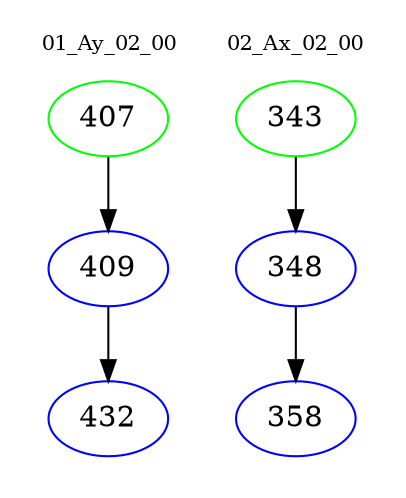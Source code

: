 digraph{
subgraph cluster_0 {
color = white
label = "01_Ay_02_00";
fontsize=10;
T0_407 [label="407", color="green"]
T0_407 -> T0_409 [color="black"]
T0_409 [label="409", color="blue"]
T0_409 -> T0_432 [color="black"]
T0_432 [label="432", color="blue"]
}
subgraph cluster_1 {
color = white
label = "02_Ax_02_00";
fontsize=10;
T1_343 [label="343", color="green"]
T1_343 -> T1_348 [color="black"]
T1_348 [label="348", color="blue"]
T1_348 -> T1_358 [color="black"]
T1_358 [label="358", color="blue"]
}
}

